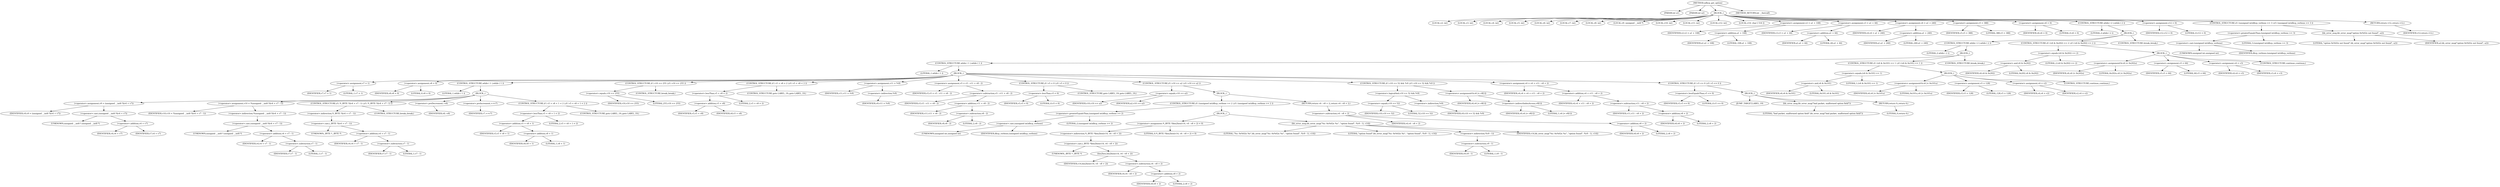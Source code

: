 digraph udhcp_get_option {  
"1000113" [label = "(METHOD,udhcp_get_option)" ]
"1000114" [label = "(PARAM,int a1)" ]
"1000115" [label = "(PARAM,int a2)" ]
"1000116" [label = "(BLOCK,,)" ]
"1000117" [label = "(LOCAL,v2: int)" ]
"1000118" [label = "(LOCAL,v3: int)" ]
"1000119" [label = "(LOCAL,v4: int)" ]
"1000120" [label = "(LOCAL,v5: int)" ]
"1000121" [label = "(LOCAL,v6: int)" ]
"1000122" [label = "(LOCAL,v7: int)" ]
"1000123" [label = "(LOCAL,v8: int)" ]
"1000124" [label = "(LOCAL,v9: unsigned __int8 *)" ]
"1000125" [label = "(LOCAL,v10: int)" ]
"1000126" [label = "(LOCAL,v11: int)" ]
"1000127" [label = "(LOCAL,v12: int)" ]
"1000128" [label = "(LOCAL,v14: char [ 516 ])" ]
"1000129" [label = "(<operator>.assignment,v2 = a1 + 108)" ]
"1000130" [label = "(IDENTIFIER,v2,v2 = a1 + 108)" ]
"1000131" [label = "(<operator>.addition,a1 + 108)" ]
"1000132" [label = "(IDENTIFIER,a1,a1 + 108)" ]
"1000133" [label = "(LITERAL,108,a1 + 108)" ]
"1000134" [label = "(<operator>.assignment,v3 = a1 + 44)" ]
"1000135" [label = "(IDENTIFIER,v3,v3 = a1 + 44)" ]
"1000136" [label = "(<operator>.addition,a1 + 44)" ]
"1000137" [label = "(IDENTIFIER,a1,a1 + 44)" ]
"1000138" [label = "(LITERAL,44,a1 + 44)" ]
"1000139" [label = "(<operator>.assignment,v4 = a1 + 240)" ]
"1000140" [label = "(IDENTIFIER,v4,v4 = a1 + 240)" ]
"1000141" [label = "(<operator>.addition,a1 + 240)" ]
"1000142" [label = "(IDENTIFIER,a1,a1 + 240)" ]
"1000143" [label = "(LITERAL,240,a1 + 240)" ]
"1000144" [label = "(<operator>.assignment,v5 = 388)" ]
"1000145" [label = "(IDENTIFIER,v5,v5 = 388)" ]
"1000146" [label = "(LITERAL,388,v5 = 388)" ]
"1000147" [label = "(<operator>.assignment,v6 = 0)" ]
"1000148" [label = "(IDENTIFIER,v6,v6 = 0)" ]
"1000149" [label = "(LITERAL,0,v6 = 0)" ]
"1000150" [label = "(CONTROL_STRUCTURE,while ( 2 ),while ( 2 ))" ]
"1000151" [label = "(LITERAL,2,while ( 2 ))" ]
"1000152" [label = "(BLOCK,,)" ]
"1000153" [label = "(CONTROL_STRUCTURE,while ( 2 ),while ( 2 ))" ]
"1000154" [label = "(LITERAL,2,while ( 2 ))" ]
"1000155" [label = "(BLOCK,,)" ]
"1000156" [label = "(CONTROL_STRUCTURE,while ( 1 ),while ( 1 ))" ]
"1000157" [label = "(LITERAL,1,while ( 1 ))" ]
"1000158" [label = "(BLOCK,,)" ]
"1000159" [label = "(<operator>.assignment,v7 = 1)" ]
"1000160" [label = "(IDENTIFIER,v7,v7 = 1)" ]
"1000161" [label = "(LITERAL,1,v7 = 1)" ]
"1000162" [label = "(<operator>.assignment,v8 = 0)" ]
"1000163" [label = "(IDENTIFIER,v8,v8 = 0)" ]
"1000164" [label = "(LITERAL,0,v8 = 0)" ]
"1000165" [label = "(CONTROL_STRUCTURE,while ( 1 ),while ( 1 ))" ]
"1000166" [label = "(LITERAL,1,while ( 1 ))" ]
"1000167" [label = "(BLOCK,,)" ]
"1000168" [label = "(<operator>.assignment,v9 = (unsigned __int8 *)(v4 + v7))" ]
"1000169" [label = "(IDENTIFIER,v9,v9 = (unsigned __int8 *)(v4 + v7))" ]
"1000170" [label = "(<operator>.cast,(unsigned __int8 *)(v4 + v7))" ]
"1000171" [label = "(UNKNOWN,unsigned __int8 *,unsigned __int8 *)" ]
"1000172" [label = "(<operator>.addition,v4 + v7)" ]
"1000173" [label = "(IDENTIFIER,v4,v4 + v7)" ]
"1000174" [label = "(IDENTIFIER,v7,v4 + v7)" ]
"1000175" [label = "(<operator>.assignment,v10 = *(unsigned __int8 *)(v4 + v7 - 1))" ]
"1000176" [label = "(IDENTIFIER,v10,v10 = *(unsigned __int8 *)(v4 + v7 - 1))" ]
"1000177" [label = "(<operator>.indirection,*(unsigned __int8 *)(v4 + v7 - 1))" ]
"1000178" [label = "(<operator>.cast,(unsigned __int8 *)(v4 + v7 - 1))" ]
"1000179" [label = "(UNKNOWN,unsigned __int8 *,unsigned __int8 *)" ]
"1000180" [label = "(<operator>.addition,v4 + v7 - 1)" ]
"1000181" [label = "(IDENTIFIER,v4,v4 + v7 - 1)" ]
"1000182" [label = "(<operator>.subtraction,v7 - 1)" ]
"1000183" [label = "(IDENTIFIER,v7,v7 - 1)" ]
"1000184" [label = "(LITERAL,1,v7 - 1)" ]
"1000185" [label = "(CONTROL_STRUCTURE,if ( *(_BYTE *)(v4 + v7 - 1) ),if ( *(_BYTE *)(v4 + v7 - 1) ))" ]
"1000186" [label = "(<operator>.indirection,*(_BYTE *)(v4 + v7 - 1))" ]
"1000187" [label = "(<operator>.cast,(_BYTE *)(v4 + v7 - 1))" ]
"1000188" [label = "(UNKNOWN,_BYTE *,_BYTE *)" ]
"1000189" [label = "(<operator>.addition,v4 + v7 - 1)" ]
"1000190" [label = "(IDENTIFIER,v4,v4 + v7 - 1)" ]
"1000191" [label = "(<operator>.subtraction,v7 - 1)" ]
"1000192" [label = "(IDENTIFIER,v7,v7 - 1)" ]
"1000193" [label = "(LITERAL,1,v7 - 1)" ]
"1000194" [label = "(CONTROL_STRUCTURE,break;,break;)" ]
"1000195" [label = "(<operator>.preDecrement,--v8)" ]
"1000196" [label = "(IDENTIFIER,v8,--v8)" ]
"1000197" [label = "(<operator>.preIncrement,++v7)" ]
"1000198" [label = "(IDENTIFIER,v7,++v7)" ]
"1000199" [label = "(CONTROL_STRUCTURE,if ( v5 + v8 + 1 < 2 ),if ( v5 + v8 + 1 < 2 ))" ]
"1000200" [label = "(<operator>.lessThan,v5 + v8 + 1 < 2)" ]
"1000201" [label = "(<operator>.addition,v5 + v8 + 1)" ]
"1000202" [label = "(IDENTIFIER,v5,v5 + v8 + 1)" ]
"1000203" [label = "(<operator>.addition,v8 + 1)" ]
"1000204" [label = "(IDENTIFIER,v8,v8 + 1)" ]
"1000205" [label = "(LITERAL,1,v8 + 1)" ]
"1000206" [label = "(LITERAL,2,v5 + v8 + 1 < 2)" ]
"1000207" [label = "(CONTROL_STRUCTURE,goto LABEL_19;,goto LABEL_19;)" ]
"1000208" [label = "(CONTROL_STRUCTURE,if ( v10 == 255 ),if ( v10 == 255 ))" ]
"1000209" [label = "(<operator>.equals,v10 == 255)" ]
"1000210" [label = "(IDENTIFIER,v10,v10 == 255)" ]
"1000211" [label = "(LITERAL,255,v10 == 255)" ]
"1000212" [label = "(CONTROL_STRUCTURE,break;,break;)" ]
"1000213" [label = "(CONTROL_STRUCTURE,if ( v5 + v8 < 2 ),if ( v5 + v8 < 2 ))" ]
"1000214" [label = "(<operator>.lessThan,v5 + v8 < 2)" ]
"1000215" [label = "(<operator>.addition,v5 + v8)" ]
"1000216" [label = "(IDENTIFIER,v5,v5 + v8)" ]
"1000217" [label = "(IDENTIFIER,v8,v5 + v8)" ]
"1000218" [label = "(LITERAL,2,v5 + v8 < 2)" ]
"1000219" [label = "(CONTROL_STRUCTURE,goto LABEL_19;,goto LABEL_19;)" ]
"1000220" [label = "(<operator>.assignment,v11 = *v9)" ]
"1000221" [label = "(IDENTIFIER,v11,v11 = *v9)" ]
"1000222" [label = "(<operator>.indirection,*v9)" ]
"1000223" [label = "(IDENTIFIER,v9,v11 = *v9)" ]
"1000224" [label = "(<operator>.assignment,v5 = v5 - v11 + v8 - 2)" ]
"1000225" [label = "(IDENTIFIER,v5,v5 = v5 - v11 + v8 - 2)" ]
"1000226" [label = "(<operator>.subtraction,v5 - v11 + v8 - 2)" ]
"1000227" [label = "(IDENTIFIER,v5,v5 - v11 + v8 - 2)" ]
"1000228" [label = "(<operator>.addition,v11 + v8 - 2)" ]
"1000229" [label = "(IDENTIFIER,v11,v11 + v8 - 2)" ]
"1000230" [label = "(<operator>.subtraction,v8 - 2)" ]
"1000231" [label = "(IDENTIFIER,v8,v8 - 2)" ]
"1000232" [label = "(LITERAL,2,v8 - 2)" ]
"1000233" [label = "(CONTROL_STRUCTURE,if ( v5 < 0 ),if ( v5 < 0 ))" ]
"1000234" [label = "(<operator>.lessThan,v5 < 0)" ]
"1000235" [label = "(IDENTIFIER,v5,v5 < 0)" ]
"1000236" [label = "(LITERAL,0,v5 < 0)" ]
"1000237" [label = "(CONTROL_STRUCTURE,goto LABEL_19;,goto LABEL_19;)" ]
"1000238" [label = "(CONTROL_STRUCTURE,if ( v10 == a2 ),if ( v10 == a2 ))" ]
"1000239" [label = "(<operator>.equals,v10 == a2)" ]
"1000240" [label = "(IDENTIFIER,v10,v10 == a2)" ]
"1000241" [label = "(IDENTIFIER,a2,v10 == a2)" ]
"1000242" [label = "(BLOCK,,)" ]
"1000243" [label = "(CONTROL_STRUCTURE,if ( (unsigned int)dhcp_verbose >= 2 ),if ( (unsigned int)dhcp_verbose >= 2 ))" ]
"1000244" [label = "(<operator>.greaterEqualsThan,(unsigned int)dhcp_verbose >= 2)" ]
"1000245" [label = "(<operator>.cast,(unsigned int)dhcp_verbose)" ]
"1000246" [label = "(UNKNOWN,unsigned int,unsigned int)" ]
"1000247" [label = "(IDENTIFIER,dhcp_verbose,(unsigned int)dhcp_verbose)" ]
"1000248" [label = "(LITERAL,2,(unsigned int)dhcp_verbose >= 2)" ]
"1000249" [label = "(BLOCK,,)" ]
"1000250" [label = "(<operator>.assignment,*(_BYTE *)bin2hex(v14, v4 - v8 + 2) = 0)" ]
"1000251" [label = "(<operator>.indirection,*(_BYTE *)bin2hex(v14, v4 - v8 + 2))" ]
"1000252" [label = "(<operator>.cast,(_BYTE *)bin2hex(v14, v4 - v8 + 2))" ]
"1000253" [label = "(UNKNOWN,_BYTE *,_BYTE *)" ]
"1000254" [label = "(bin2hex,bin2hex(v14, v4 - v8 + 2))" ]
"1000255" [label = "(IDENTIFIER,v14,bin2hex(v14, v4 - v8 + 2))" ]
"1000256" [label = "(<operator>.subtraction,v4 - v8 + 2)" ]
"1000257" [label = "(IDENTIFIER,v4,v4 - v8 + 2)" ]
"1000258" [label = "(<operator>.addition,v8 + 2)" ]
"1000259" [label = "(IDENTIFIER,v8,v8 + 2)" ]
"1000260" [label = "(LITERAL,2,v8 + 2)" ]
"1000261" [label = "(LITERAL,0,*(_BYTE *)bin2hex(v14, v4 - v8 + 2) = 0)" ]
"1000262" [label = "(bb_error_msg,bb_error_msg(\"%s: 0x%02x %s\", \"option found\", *(v9 - 1), v14))" ]
"1000263" [label = "(LITERAL,\"%s: 0x%02x %s\",bb_error_msg(\"%s: 0x%02x %s\", \"option found\", *(v9 - 1), v14))" ]
"1000264" [label = "(LITERAL,\"option found\",bb_error_msg(\"%s: 0x%02x %s\", \"option found\", *(v9 - 1), v14))" ]
"1000265" [label = "(<operator>.indirection,*(v9 - 1))" ]
"1000266" [label = "(<operator>.subtraction,v9 - 1)" ]
"1000267" [label = "(IDENTIFIER,v9,v9 - 1)" ]
"1000268" [label = "(LITERAL,1,v9 - 1)" ]
"1000269" [label = "(IDENTIFIER,v14,bb_error_msg(\"%s: 0x%02x %s\", \"option found\", *(v9 - 1), v14))" ]
"1000270" [label = "(RETURN,return v4 - v8 + 2;,return v4 - v8 + 2;)" ]
"1000271" [label = "(<operator>.subtraction,v4 - v8 + 2)" ]
"1000272" [label = "(IDENTIFIER,v4,v4 - v8 + 2)" ]
"1000273" [label = "(<operator>.addition,v8 + 2)" ]
"1000274" [label = "(IDENTIFIER,v8,v8 + 2)" ]
"1000275" [label = "(LITERAL,2,v8 + 2)" ]
"1000276" [label = "(CONTROL_STRUCTURE,if ( v10 == 52 && *v9 ),if ( v10 == 52 && *v9 ))" ]
"1000277" [label = "(<operator>.logicalAnd,v10 == 52 && *v9)" ]
"1000278" [label = "(<operator>.equals,v10 == 52)" ]
"1000279" [label = "(IDENTIFIER,v10,v10 == 52)" ]
"1000280" [label = "(LITERAL,52,v10 == 52)" ]
"1000281" [label = "(<operator>.indirection,*v9)" ]
"1000282" [label = "(IDENTIFIER,v9,v10 == 52 && *v9)" ]
"1000283" [label = "(<operators>.assignmentOr,v6 |= v9[1])" ]
"1000284" [label = "(IDENTIFIER,v6,v6 |= v9[1])" ]
"1000285" [label = "(<operator>.indirectIndexAccess,v9[1])" ]
"1000286" [label = "(IDENTIFIER,v9,v6 |= v9[1])" ]
"1000287" [label = "(LITERAL,1,v6 |= v9[1])" ]
"1000288" [label = "(<operator>.assignment,v4 = v4 + v11 - v8 + 2)" ]
"1000289" [label = "(IDENTIFIER,v4,v4 = v4 + v11 - v8 + 2)" ]
"1000290" [label = "(<operator>.addition,v4 + v11 - v8 + 2)" ]
"1000291" [label = "(IDENTIFIER,v4,v4 + v11 - v8 + 2)" ]
"1000292" [label = "(<operator>.subtraction,v11 - v8 + 2)" ]
"1000293" [label = "(IDENTIFIER,v11,v11 - v8 + 2)" ]
"1000294" [label = "(<operator>.addition,v8 + 2)" ]
"1000295" [label = "(IDENTIFIER,v8,v8 + 2)" ]
"1000296" [label = "(LITERAL,2,v8 + 2)" ]
"1000297" [label = "(CONTROL_STRUCTURE,if ( v5 <= 0 ),if ( v5 <= 0 ))" ]
"1000298" [label = "(<operator>.lessEqualsThan,v5 <= 0)" ]
"1000299" [label = "(IDENTIFIER,v5,v5 <= 0)" ]
"1000300" [label = "(LITERAL,0,v5 <= 0)" ]
"1000301" [label = "(BLOCK,,)" ]
"1000302" [label = "(JUMP_TARGET,LABEL_19)" ]
"1000303" [label = "(bb_error_msg,bb_error_msg(\"bad packet, malformed option field\"))" ]
"1000304" [label = "(LITERAL,\"bad packet, malformed option field\",bb_error_msg(\"bad packet, malformed option field\"))" ]
"1000305" [label = "(RETURN,return 0;,return 0;)" ]
"1000306" [label = "(LITERAL,0,return 0;)" ]
"1000307" [label = "(CONTROL_STRUCTURE,if ( (v6 & 0x101) == 1 ),if ( (v6 & 0x101) == 1 ))" ]
"1000308" [label = "(<operator>.equals,(v6 & 0x101) == 1)" ]
"1000309" [label = "(<operator>.and,v6 & 0x101)" ]
"1000310" [label = "(IDENTIFIER,v6,v6 & 0x101)" ]
"1000311" [label = "(LITERAL,0x101,v6 & 0x101)" ]
"1000312" [label = "(LITERAL,1,(v6 & 0x101) == 1)" ]
"1000313" [label = "(BLOCK,,)" ]
"1000314" [label = "(<operators>.assignmentOr,v6 |= 0x101u)" ]
"1000315" [label = "(IDENTIFIER,v6,v6 |= 0x101u)" ]
"1000316" [label = "(LITERAL,0x101u,v6 |= 0x101u)" ]
"1000317" [label = "(<operator>.assignment,v5 = 128)" ]
"1000318" [label = "(IDENTIFIER,v5,v5 = 128)" ]
"1000319" [label = "(LITERAL,128,v5 = 128)" ]
"1000320" [label = "(<operator>.assignment,v4 = v2)" ]
"1000321" [label = "(IDENTIFIER,v4,v4 = v2)" ]
"1000322" [label = "(IDENTIFIER,v2,v4 = v2)" ]
"1000323" [label = "(CONTROL_STRUCTURE,continue;,continue;)" ]
"1000324" [label = "(CONTROL_STRUCTURE,break;,break;)" ]
"1000325" [label = "(CONTROL_STRUCTURE,if ( (v6 & 0x202) == 2 ),if ( (v6 & 0x202) == 2 ))" ]
"1000326" [label = "(<operator>.equals,(v6 & 0x202) == 2)" ]
"1000327" [label = "(<operator>.and,v6 & 0x202)" ]
"1000328" [label = "(IDENTIFIER,v6,v6 & 0x202)" ]
"1000329" [label = "(LITERAL,0x202,v6 & 0x202)" ]
"1000330" [label = "(LITERAL,2,(v6 & 0x202) == 2)" ]
"1000331" [label = "(BLOCK,,)" ]
"1000332" [label = "(<operators>.assignmentOr,v6 |= 0x202u)" ]
"1000333" [label = "(IDENTIFIER,v6,v6 |= 0x202u)" ]
"1000334" [label = "(LITERAL,0x202u,v6 |= 0x202u)" ]
"1000335" [label = "(<operator>.assignment,v5 = 64)" ]
"1000336" [label = "(IDENTIFIER,v5,v5 = 64)" ]
"1000337" [label = "(LITERAL,64,v5 = 64)" ]
"1000338" [label = "(<operator>.assignment,v4 = v3)" ]
"1000339" [label = "(IDENTIFIER,v4,v4 = v3)" ]
"1000340" [label = "(IDENTIFIER,v3,v4 = v3)" ]
"1000341" [label = "(CONTROL_STRUCTURE,continue;,continue;)" ]
"1000342" [label = "(CONTROL_STRUCTURE,break;,break;)" ]
"1000343" [label = "(<operator>.assignment,v12 = 0)" ]
"1000344" [label = "(IDENTIFIER,v12,v12 = 0)" ]
"1000345" [label = "(LITERAL,0,v12 = 0)" ]
"1000346" [label = "(CONTROL_STRUCTURE,if ( (unsigned int)dhcp_verbose >= 3 ),if ( (unsigned int)dhcp_verbose >= 3 ))" ]
"1000347" [label = "(<operator>.greaterEqualsThan,(unsigned int)dhcp_verbose >= 3)" ]
"1000348" [label = "(<operator>.cast,(unsigned int)dhcp_verbose)" ]
"1000349" [label = "(UNKNOWN,unsigned int,unsigned int)" ]
"1000350" [label = "(IDENTIFIER,dhcp_verbose,(unsigned int)dhcp_verbose)" ]
"1000351" [label = "(LITERAL,3,(unsigned int)dhcp_verbose >= 3)" ]
"1000352" [label = "(bb_error_msg,bb_error_msg(\"option 0x%02x not found\", a2))" ]
"1000353" [label = "(LITERAL,\"option 0x%02x not found\",bb_error_msg(\"option 0x%02x not found\", a2))" ]
"1000354" [label = "(IDENTIFIER,a2,bb_error_msg(\"option 0x%02x not found\", a2))" ]
"1000355" [label = "(RETURN,return v12;,return v12;)" ]
"1000356" [label = "(IDENTIFIER,v12,return v12;)" ]
"1000357" [label = "(METHOD_RETURN,int __fastcall)" ]
  "1000113" -> "1000114" 
  "1000113" -> "1000115" 
  "1000113" -> "1000116" 
  "1000113" -> "1000357" 
  "1000116" -> "1000117" 
  "1000116" -> "1000118" 
  "1000116" -> "1000119" 
  "1000116" -> "1000120" 
  "1000116" -> "1000121" 
  "1000116" -> "1000122" 
  "1000116" -> "1000123" 
  "1000116" -> "1000124" 
  "1000116" -> "1000125" 
  "1000116" -> "1000126" 
  "1000116" -> "1000127" 
  "1000116" -> "1000128" 
  "1000116" -> "1000129" 
  "1000116" -> "1000134" 
  "1000116" -> "1000139" 
  "1000116" -> "1000144" 
  "1000116" -> "1000147" 
  "1000116" -> "1000150" 
  "1000116" -> "1000343" 
  "1000116" -> "1000346" 
  "1000116" -> "1000355" 
  "1000129" -> "1000130" 
  "1000129" -> "1000131" 
  "1000131" -> "1000132" 
  "1000131" -> "1000133" 
  "1000134" -> "1000135" 
  "1000134" -> "1000136" 
  "1000136" -> "1000137" 
  "1000136" -> "1000138" 
  "1000139" -> "1000140" 
  "1000139" -> "1000141" 
  "1000141" -> "1000142" 
  "1000141" -> "1000143" 
  "1000144" -> "1000145" 
  "1000144" -> "1000146" 
  "1000147" -> "1000148" 
  "1000147" -> "1000149" 
  "1000150" -> "1000151" 
  "1000150" -> "1000152" 
  "1000152" -> "1000153" 
  "1000152" -> "1000325" 
  "1000152" -> "1000342" 
  "1000153" -> "1000154" 
  "1000153" -> "1000155" 
  "1000155" -> "1000156" 
  "1000155" -> "1000307" 
  "1000155" -> "1000324" 
  "1000156" -> "1000157" 
  "1000156" -> "1000158" 
  "1000158" -> "1000159" 
  "1000158" -> "1000162" 
  "1000158" -> "1000165" 
  "1000158" -> "1000208" 
  "1000158" -> "1000213" 
  "1000158" -> "1000220" 
  "1000158" -> "1000224" 
  "1000158" -> "1000233" 
  "1000158" -> "1000238" 
  "1000158" -> "1000276" 
  "1000158" -> "1000288" 
  "1000158" -> "1000297" 
  "1000159" -> "1000160" 
  "1000159" -> "1000161" 
  "1000162" -> "1000163" 
  "1000162" -> "1000164" 
  "1000165" -> "1000166" 
  "1000165" -> "1000167" 
  "1000167" -> "1000168" 
  "1000167" -> "1000175" 
  "1000167" -> "1000185" 
  "1000167" -> "1000195" 
  "1000167" -> "1000197" 
  "1000167" -> "1000199" 
  "1000168" -> "1000169" 
  "1000168" -> "1000170" 
  "1000170" -> "1000171" 
  "1000170" -> "1000172" 
  "1000172" -> "1000173" 
  "1000172" -> "1000174" 
  "1000175" -> "1000176" 
  "1000175" -> "1000177" 
  "1000177" -> "1000178" 
  "1000178" -> "1000179" 
  "1000178" -> "1000180" 
  "1000180" -> "1000181" 
  "1000180" -> "1000182" 
  "1000182" -> "1000183" 
  "1000182" -> "1000184" 
  "1000185" -> "1000186" 
  "1000185" -> "1000194" 
  "1000186" -> "1000187" 
  "1000187" -> "1000188" 
  "1000187" -> "1000189" 
  "1000189" -> "1000190" 
  "1000189" -> "1000191" 
  "1000191" -> "1000192" 
  "1000191" -> "1000193" 
  "1000195" -> "1000196" 
  "1000197" -> "1000198" 
  "1000199" -> "1000200" 
  "1000199" -> "1000207" 
  "1000200" -> "1000201" 
  "1000200" -> "1000206" 
  "1000201" -> "1000202" 
  "1000201" -> "1000203" 
  "1000203" -> "1000204" 
  "1000203" -> "1000205" 
  "1000208" -> "1000209" 
  "1000208" -> "1000212" 
  "1000209" -> "1000210" 
  "1000209" -> "1000211" 
  "1000213" -> "1000214" 
  "1000213" -> "1000219" 
  "1000214" -> "1000215" 
  "1000214" -> "1000218" 
  "1000215" -> "1000216" 
  "1000215" -> "1000217" 
  "1000220" -> "1000221" 
  "1000220" -> "1000222" 
  "1000222" -> "1000223" 
  "1000224" -> "1000225" 
  "1000224" -> "1000226" 
  "1000226" -> "1000227" 
  "1000226" -> "1000228" 
  "1000228" -> "1000229" 
  "1000228" -> "1000230" 
  "1000230" -> "1000231" 
  "1000230" -> "1000232" 
  "1000233" -> "1000234" 
  "1000233" -> "1000237" 
  "1000234" -> "1000235" 
  "1000234" -> "1000236" 
  "1000238" -> "1000239" 
  "1000238" -> "1000242" 
  "1000239" -> "1000240" 
  "1000239" -> "1000241" 
  "1000242" -> "1000243" 
  "1000242" -> "1000270" 
  "1000243" -> "1000244" 
  "1000243" -> "1000249" 
  "1000244" -> "1000245" 
  "1000244" -> "1000248" 
  "1000245" -> "1000246" 
  "1000245" -> "1000247" 
  "1000249" -> "1000250" 
  "1000249" -> "1000262" 
  "1000250" -> "1000251" 
  "1000250" -> "1000261" 
  "1000251" -> "1000252" 
  "1000252" -> "1000253" 
  "1000252" -> "1000254" 
  "1000254" -> "1000255" 
  "1000254" -> "1000256" 
  "1000256" -> "1000257" 
  "1000256" -> "1000258" 
  "1000258" -> "1000259" 
  "1000258" -> "1000260" 
  "1000262" -> "1000263" 
  "1000262" -> "1000264" 
  "1000262" -> "1000265" 
  "1000262" -> "1000269" 
  "1000265" -> "1000266" 
  "1000266" -> "1000267" 
  "1000266" -> "1000268" 
  "1000270" -> "1000271" 
  "1000271" -> "1000272" 
  "1000271" -> "1000273" 
  "1000273" -> "1000274" 
  "1000273" -> "1000275" 
  "1000276" -> "1000277" 
  "1000276" -> "1000283" 
  "1000277" -> "1000278" 
  "1000277" -> "1000281" 
  "1000278" -> "1000279" 
  "1000278" -> "1000280" 
  "1000281" -> "1000282" 
  "1000283" -> "1000284" 
  "1000283" -> "1000285" 
  "1000285" -> "1000286" 
  "1000285" -> "1000287" 
  "1000288" -> "1000289" 
  "1000288" -> "1000290" 
  "1000290" -> "1000291" 
  "1000290" -> "1000292" 
  "1000292" -> "1000293" 
  "1000292" -> "1000294" 
  "1000294" -> "1000295" 
  "1000294" -> "1000296" 
  "1000297" -> "1000298" 
  "1000297" -> "1000301" 
  "1000298" -> "1000299" 
  "1000298" -> "1000300" 
  "1000301" -> "1000302" 
  "1000301" -> "1000303" 
  "1000301" -> "1000305" 
  "1000303" -> "1000304" 
  "1000305" -> "1000306" 
  "1000307" -> "1000308" 
  "1000307" -> "1000313" 
  "1000308" -> "1000309" 
  "1000308" -> "1000312" 
  "1000309" -> "1000310" 
  "1000309" -> "1000311" 
  "1000313" -> "1000314" 
  "1000313" -> "1000317" 
  "1000313" -> "1000320" 
  "1000313" -> "1000323" 
  "1000314" -> "1000315" 
  "1000314" -> "1000316" 
  "1000317" -> "1000318" 
  "1000317" -> "1000319" 
  "1000320" -> "1000321" 
  "1000320" -> "1000322" 
  "1000325" -> "1000326" 
  "1000325" -> "1000331" 
  "1000326" -> "1000327" 
  "1000326" -> "1000330" 
  "1000327" -> "1000328" 
  "1000327" -> "1000329" 
  "1000331" -> "1000332" 
  "1000331" -> "1000335" 
  "1000331" -> "1000338" 
  "1000331" -> "1000341" 
  "1000332" -> "1000333" 
  "1000332" -> "1000334" 
  "1000335" -> "1000336" 
  "1000335" -> "1000337" 
  "1000338" -> "1000339" 
  "1000338" -> "1000340" 
  "1000343" -> "1000344" 
  "1000343" -> "1000345" 
  "1000346" -> "1000347" 
  "1000346" -> "1000352" 
  "1000347" -> "1000348" 
  "1000347" -> "1000351" 
  "1000348" -> "1000349" 
  "1000348" -> "1000350" 
  "1000352" -> "1000353" 
  "1000352" -> "1000354" 
  "1000355" -> "1000356" 
}
